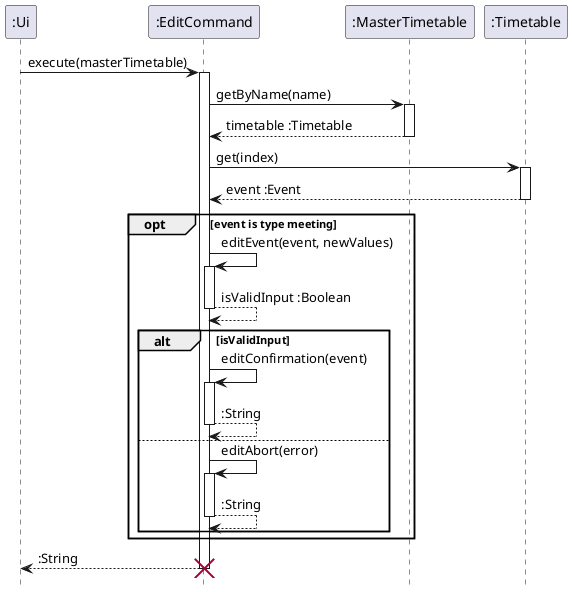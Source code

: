@startuml
hide footbox

participant ":Ui" as Ui
participant ":EditCommand" as Command
participant ":MasterTimetable" as Master
participant ":Timetable" as Timetable

Ui -> Command : execute(masterTimetable)
activate Command

Command ->  Master : getByName(name)
activate Master
Command <-- Master : timetable :Timetable
deactivate Master

Command -> Timetable : get(index)
activate Timetable
Command <-- Timetable : event :Event
deactivate Timetable

opt event is type meeting
Command -> Command : editEvent(event, newValues)
activate Command
Command --> Command : isValidInput :Boolean
deactivate Command

alt isValidInput
Command -> Command : editConfirmation(event)
activate Command
Command --> Command : :String
deactivate Command

else
Command -> Command : editAbort(error)
activate Command
Command --> Command : :String
deactivate Command
end

end
Ui <-- Command : :String
deactivate Command
destroy Command

@enduml
